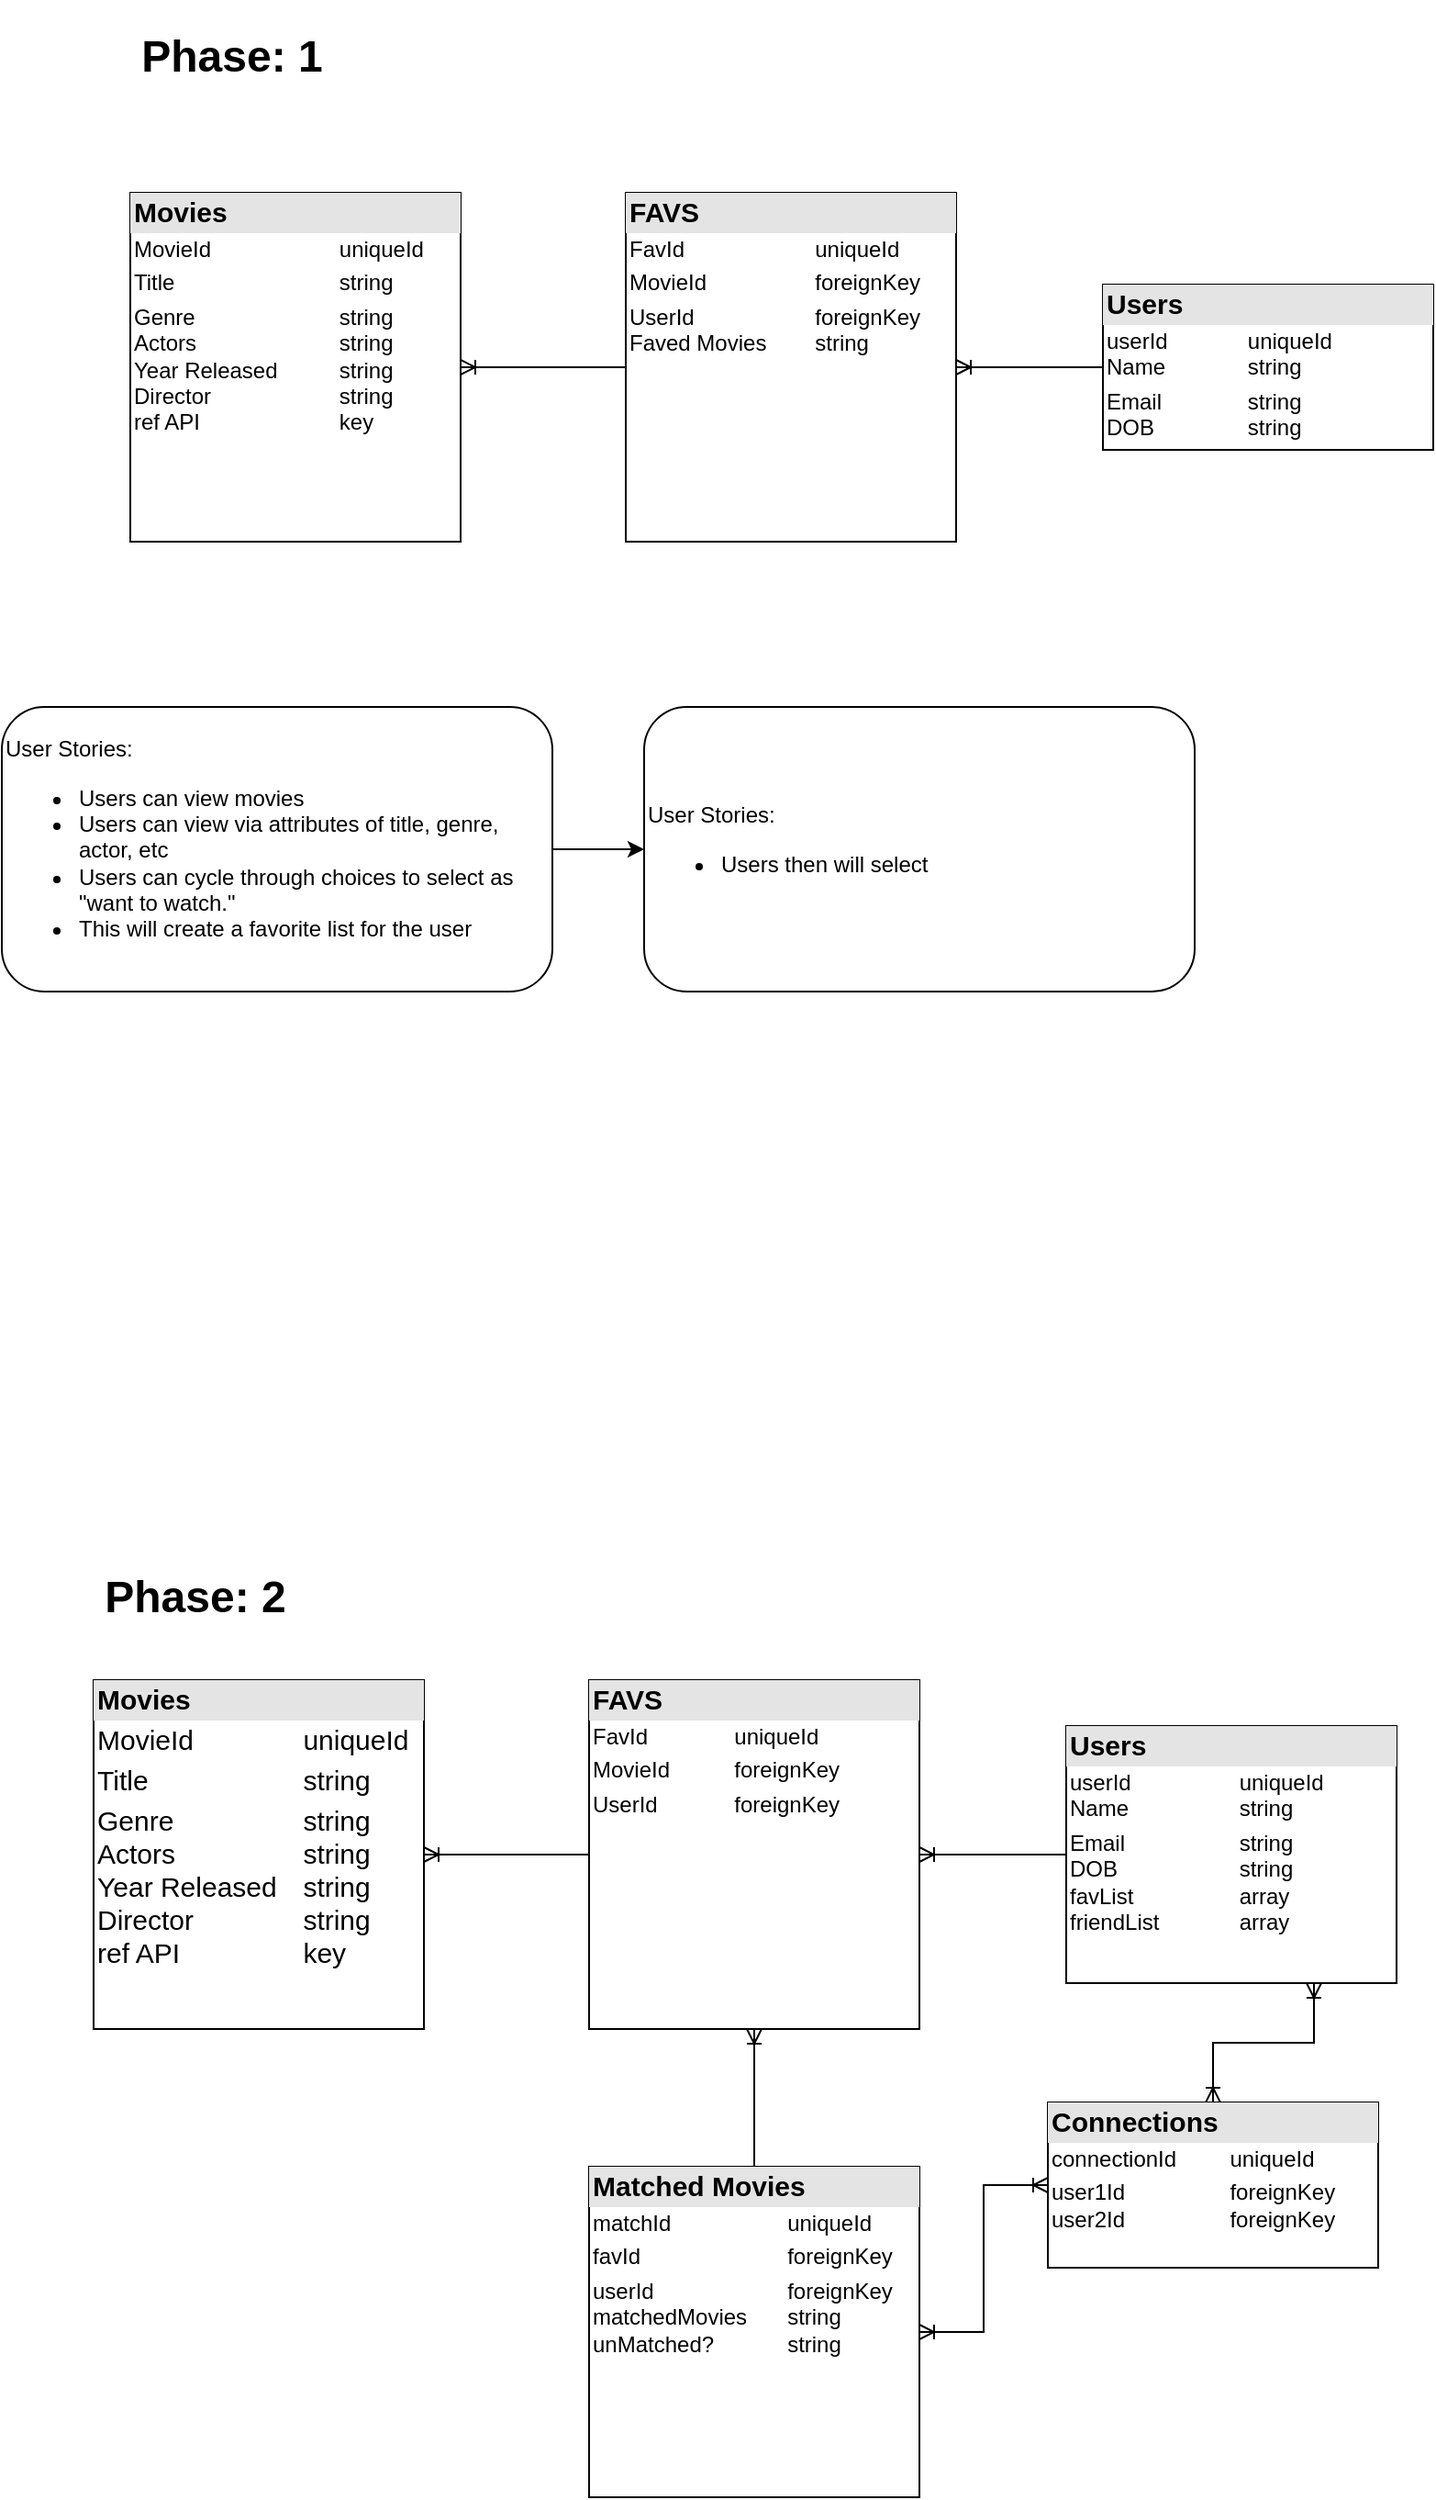 <mxfile version="14.2.9" type="github">
  <diagram name="Page-1" id="9f46799a-70d6-7492-0946-bef42562c5a5">
    <mxGraphModel dx="981" dy="1376" grid="1" gridSize="10" guides="1" tooltips="1" connect="1" arrows="1" fold="1" page="1" pageScale="1" pageWidth="1100" pageHeight="850" background="#ffffff" math="0" shadow="0">
      <root>
        <mxCell id="0" />
        <mxCell id="1" parent="0" />
        <mxCell id="qJOCWNJ0af0QhHKa3J0w-1" value="&lt;h1&gt;Phase: 1&lt;/h1&gt;" style="text;html=1;align=center;verticalAlign=middle;resizable=0;points=[];autosize=1;" vertex="1" parent="1">
          <mxGeometry x="150" y="-839" width="110" height="50" as="geometry" />
        </mxCell>
        <mxCell id="qJOCWNJ0af0QhHKa3J0w-27" value="&lt;h1&gt;Phase: 2&lt;/h1&gt;" style="text;html=1;align=center;verticalAlign=middle;resizable=0;points=[];autosize=1;" vertex="1" parent="1">
          <mxGeometry x="130" width="110" height="50" as="geometry" />
        </mxCell>
        <mxCell id="qJOCWNJ0af0QhHKa3J0w-62" value="&lt;div style=&quot;box-sizing: border-box ; width: 100% ; background: #e4e4e4 ; padding: 2px&quot;&gt;&lt;b&gt;&lt;font style=&quot;font-size: 15px&quot;&gt;Movies&lt;/font&gt;&lt;/b&gt;&lt;/div&gt;&lt;table style=&quot;width: 100% ; font-size: 1em&quot; cellpadding=&quot;2&quot; cellspacing=&quot;0&quot;&gt;&lt;tbody&gt;&lt;tr&gt;&lt;td&gt;MovieId&lt;/td&gt;&lt;td&gt;uniqueId&lt;/td&gt;&lt;/tr&gt;&lt;tr&gt;&lt;td&gt;Title&lt;/td&gt;&lt;td&gt;string&lt;/td&gt;&lt;/tr&gt;&lt;tr&gt;&lt;td&gt;Genre&lt;br&gt;Actors&lt;br&gt;Year Released&lt;br&gt;Director&lt;br&gt;ref API&lt;br&gt;&lt;br&gt;&lt;/td&gt;&lt;td&gt;string&lt;br&gt;string&lt;br&gt;string&lt;br&gt;string&lt;br&gt;key&lt;br&gt;&lt;br&gt;&lt;/td&gt;&lt;/tr&gt;&lt;/tbody&gt;&lt;/table&gt;" style="verticalAlign=top;align=left;overflow=fill;html=1;" vertex="1" parent="1">
          <mxGeometry x="150" y="-740" width="180" height="190" as="geometry" />
        </mxCell>
        <mxCell id="qJOCWNJ0af0QhHKa3J0w-66" style="edgeStyle=orthogonalEdgeStyle;rounded=0;orthogonalLoop=1;jettySize=auto;html=1;entryX=1;entryY=0.5;entryDx=0;entryDy=0;endArrow=ERoneToMany;endFill=0;" edge="1" parent="1" source="qJOCWNJ0af0QhHKa3J0w-63" target="qJOCWNJ0af0QhHKa3J0w-62">
          <mxGeometry relative="1" as="geometry" />
        </mxCell>
        <mxCell id="qJOCWNJ0af0QhHKa3J0w-63" value="&lt;div style=&quot;box-sizing: border-box ; width: 100% ; background: #e4e4e4 ; padding: 2px&quot;&gt;&lt;b&gt;&lt;font style=&quot;font-size: 15px&quot;&gt;FAVS&lt;/font&gt;&lt;/b&gt;&lt;/div&gt;&lt;table style=&quot;width: 100% ; font-size: 1em&quot; cellpadding=&quot;2&quot; cellspacing=&quot;0&quot;&gt;&lt;tbody&gt;&lt;tr&gt;&lt;td&gt;FavId&lt;/td&gt;&lt;td&gt;uniqueId&lt;/td&gt;&lt;/tr&gt;&lt;tr&gt;&lt;td&gt;MovieId&lt;/td&gt;&lt;td&gt;foreignKey&lt;/td&gt;&lt;/tr&gt;&lt;tr&gt;&lt;td&gt;UserId&lt;br&gt;Faved Movies&lt;/td&gt;&lt;td&gt;foreignKey&lt;br&gt;string&lt;/td&gt;&lt;/tr&gt;&lt;/tbody&gt;&lt;/table&gt;" style="verticalAlign=top;align=left;overflow=fill;html=1;" vertex="1" parent="1">
          <mxGeometry x="420" y="-740" width="180" height="190" as="geometry" />
        </mxCell>
        <mxCell id="qJOCWNJ0af0QhHKa3J0w-67" style="edgeStyle=orthogonalEdgeStyle;rounded=0;orthogonalLoop=1;jettySize=auto;html=1;entryX=1;entryY=0.5;entryDx=0;entryDy=0;endArrow=ERoneToMany;endFill=0;" edge="1" parent="1" source="qJOCWNJ0af0QhHKa3J0w-64" target="qJOCWNJ0af0QhHKa3J0w-63">
          <mxGeometry relative="1" as="geometry" />
        </mxCell>
        <mxCell id="qJOCWNJ0af0QhHKa3J0w-64" value="&lt;div style=&quot;box-sizing: border-box ; width: 100% ; background: #e4e4e4 ; padding: 2px&quot;&gt;&lt;b&gt;&lt;font style=&quot;font-size: 15px&quot;&gt;Users&lt;/font&gt;&lt;/b&gt;&lt;/div&gt;&lt;table style=&quot;width: 100% ; font-size: 1em&quot; cellpadding=&quot;2&quot; cellspacing=&quot;0&quot;&gt;&lt;tbody&gt;&lt;tr&gt;&lt;td&gt;userId&lt;br&gt;Name&lt;/td&gt;&lt;td&gt;uniqueId&lt;br&gt;string&lt;/td&gt;&lt;/tr&gt;&lt;tr&gt;&lt;td&gt;Email&lt;br&gt;DOB&lt;br&gt;&lt;br&gt;&lt;/td&gt;&lt;td&gt;string&lt;br&gt;string&lt;br&gt;&lt;br&gt;&lt;/td&gt;&lt;/tr&gt;&lt;tr&gt;&lt;td&gt;&lt;/td&gt;&lt;td&gt;&lt;br&gt;&lt;/td&gt;&lt;/tr&gt;&lt;/tbody&gt;&lt;/table&gt;" style="verticalAlign=top;align=left;overflow=fill;html=1;" vertex="1" parent="1">
          <mxGeometry x="680" y="-690" width="180" height="90" as="geometry" />
        </mxCell>
        <mxCell id="qJOCWNJ0af0QhHKa3J0w-74" value="&lt;div style=&quot;box-sizing: border-box ; width: 100% ; background: rgb(228 , 228 , 228) ; padding: 2px ; font-size: 15px&quot;&gt;&lt;b&gt;&lt;font style=&quot;font-size: 15px&quot;&gt;Movies&lt;/font&gt;&lt;/b&gt;&lt;/div&gt;&lt;table style=&quot;width: 100% ; font-size: 15px&quot; cellpadding=&quot;2&quot; cellspacing=&quot;0&quot;&gt;&lt;tbody&gt;&lt;tr&gt;&lt;td&gt;MovieId&lt;/td&gt;&lt;td&gt;uniqueId&lt;/td&gt;&lt;/tr&gt;&lt;tr&gt;&lt;td&gt;Title&lt;/td&gt;&lt;td&gt;string&lt;/td&gt;&lt;/tr&gt;&lt;tr&gt;&lt;td&gt;Genre&lt;br&gt;Actors&lt;br&gt;Year Released&lt;br&gt;Director&lt;br&gt;ref API&lt;br&gt;&lt;br&gt;&lt;/td&gt;&lt;td&gt;string&lt;br&gt;string&lt;br&gt;string&lt;br&gt;string&lt;br&gt;key&lt;br&gt;&lt;br&gt;&lt;/td&gt;&lt;/tr&gt;&lt;/tbody&gt;&lt;/table&gt;" style="verticalAlign=top;align=left;overflow=fill;html=1;" vertex="1" parent="1">
          <mxGeometry x="130" y="70" width="180" height="190" as="geometry" />
        </mxCell>
        <mxCell id="qJOCWNJ0af0QhHKa3J0w-75" style="edgeStyle=orthogonalEdgeStyle;rounded=0;orthogonalLoop=1;jettySize=auto;html=1;entryX=1;entryY=0.5;entryDx=0;entryDy=0;endArrow=ERoneToMany;endFill=0;" edge="1" source="qJOCWNJ0af0QhHKa3J0w-76" target="qJOCWNJ0af0QhHKa3J0w-74" parent="1">
          <mxGeometry relative="1" as="geometry" />
        </mxCell>
        <mxCell id="qJOCWNJ0af0QhHKa3J0w-76" value="&lt;div style=&quot;box-sizing: border-box ; width: 100% ; background: #e4e4e4 ; padding: 2px&quot;&gt;&lt;b&gt;&lt;font style=&quot;font-size: 15px&quot;&gt;FAVS&lt;/font&gt;&lt;/b&gt;&lt;/div&gt;&lt;table style=&quot;width: 100% ; font-size: 1em&quot; cellpadding=&quot;2&quot; cellspacing=&quot;0&quot;&gt;&lt;tbody&gt;&lt;tr&gt;&lt;td&gt;FavId&lt;/td&gt;&lt;td&gt;uniqueId&lt;/td&gt;&lt;/tr&gt;&lt;tr&gt;&lt;td&gt;MovieId&lt;/td&gt;&lt;td&gt;foreignKey&lt;/td&gt;&lt;/tr&gt;&lt;tr&gt;&lt;td&gt;UserId&lt;br&gt;&lt;br&gt;&lt;/td&gt;&lt;td&gt;foreignKey&lt;br&gt;&lt;br&gt;&lt;/td&gt;&lt;/tr&gt;&lt;/tbody&gt;&lt;/table&gt;" style="verticalAlign=top;align=left;overflow=fill;html=1;" vertex="1" parent="1">
          <mxGeometry x="400" y="70" width="180" height="190" as="geometry" />
        </mxCell>
        <mxCell id="qJOCWNJ0af0QhHKa3J0w-77" style="edgeStyle=orthogonalEdgeStyle;rounded=0;orthogonalLoop=1;jettySize=auto;html=1;entryX=1;entryY=0.5;entryDx=0;entryDy=0;endArrow=ERoneToMany;endFill=0;" edge="1" source="qJOCWNJ0af0QhHKa3J0w-79" target="qJOCWNJ0af0QhHKa3J0w-76" parent="1">
          <mxGeometry relative="1" as="geometry" />
        </mxCell>
        <mxCell id="qJOCWNJ0af0QhHKa3J0w-79" value="&lt;div style=&quot;box-sizing: border-box ; width: 100% ; background: #e4e4e4 ; padding: 2px&quot;&gt;&lt;b&gt;&lt;font style=&quot;font-size: 15px&quot;&gt;Users&lt;/font&gt;&lt;/b&gt;&lt;/div&gt;&lt;table style=&quot;width: 100% ; font-size: 1em&quot; cellpadding=&quot;2&quot; cellspacing=&quot;0&quot;&gt;&lt;tbody&gt;&lt;tr&gt;&lt;td&gt;userId&lt;br&gt;Name&lt;/td&gt;&lt;td&gt;uniqueId&lt;br&gt;string&lt;/td&gt;&lt;/tr&gt;&lt;tr&gt;&lt;td&gt;Email&lt;br&gt;DOB&lt;br&gt;favList&lt;br&gt;friendList&lt;br&gt;&lt;br&gt;&lt;/td&gt;&lt;td&gt;string&lt;br&gt;string&lt;br&gt;array&lt;br&gt;array&lt;br&gt;&lt;br&gt;&lt;/td&gt;&lt;/tr&gt;&lt;tr&gt;&lt;td&gt;&lt;/td&gt;&lt;td&gt;&lt;br&gt;&lt;/td&gt;&lt;/tr&gt;&lt;/tbody&gt;&lt;/table&gt;" style="verticalAlign=top;align=left;overflow=fill;html=1;" vertex="1" parent="1">
          <mxGeometry x="660" y="95" width="180" height="140" as="geometry" />
        </mxCell>
        <mxCell id="qJOCWNJ0af0QhHKa3J0w-80" style="edgeStyle=orthogonalEdgeStyle;rounded=0;orthogonalLoop=1;jettySize=auto;html=1;entryX=0.5;entryY=1;entryDx=0;entryDy=0;endArrow=ERoneToMany;endFill=0;" edge="1" source="qJOCWNJ0af0QhHKa3J0w-81" target="qJOCWNJ0af0QhHKa3J0w-76" parent="1">
          <mxGeometry relative="1" as="geometry" />
        </mxCell>
        <mxCell id="qJOCWNJ0af0QhHKa3J0w-89" style="edgeStyle=orthogonalEdgeStyle;rounded=0;orthogonalLoop=1;jettySize=auto;html=1;entryX=0;entryY=0.5;entryDx=0;entryDy=0;startArrow=none;startFill=0;endArrow=ERoneToMany;endFill=0;strokeColor=none;" edge="1" parent="1" source="qJOCWNJ0af0QhHKa3J0w-81" target="qJOCWNJ0af0QhHKa3J0w-86">
          <mxGeometry relative="1" as="geometry" />
        </mxCell>
        <mxCell id="qJOCWNJ0af0QhHKa3J0w-90" style="edgeStyle=orthogonalEdgeStyle;rounded=0;orthogonalLoop=1;jettySize=auto;html=1;entryX=0;entryY=0.5;entryDx=0;entryDy=0;startArrow=ERoneToMany;startFill=0;endArrow=ERoneToMany;endFill=0;" edge="1" parent="1" source="qJOCWNJ0af0QhHKa3J0w-81" target="qJOCWNJ0af0QhHKa3J0w-86">
          <mxGeometry relative="1" as="geometry" />
        </mxCell>
        <mxCell id="qJOCWNJ0af0QhHKa3J0w-81" value="&lt;div style=&quot;box-sizing: border-box ; width: 100% ; background: #e4e4e4 ; padding: 2px&quot;&gt;&lt;b&gt;&lt;font style=&quot;font-size: 15px&quot;&gt;Matched Movies&lt;/font&gt;&lt;/b&gt;&lt;/div&gt;&lt;table style=&quot;width: 100% ; font-size: 1em&quot; cellpadding=&quot;2&quot; cellspacing=&quot;0&quot;&gt;&lt;tbody&gt;&lt;tr&gt;&lt;td&gt;matchId&lt;/td&gt;&lt;td&gt;uniqueId&lt;/td&gt;&lt;/tr&gt;&lt;tr&gt;&lt;td&gt;favId&lt;/td&gt;&lt;td&gt;foreignKey&lt;/td&gt;&lt;/tr&gt;&lt;tr&gt;&lt;td&gt;userId&lt;br&gt;matchedMovies&lt;br&gt;unMatched?&lt;br&gt;&lt;br&gt;&lt;/td&gt;&lt;td&gt;foreignKey&lt;br&gt;string&lt;br&gt;string&lt;br&gt;&lt;br&gt;&lt;/td&gt;&lt;/tr&gt;&lt;/tbody&gt;&lt;/table&gt;" style="verticalAlign=top;align=left;overflow=fill;html=1;" vertex="1" parent="1">
          <mxGeometry x="400" y="335" width="180" height="180" as="geometry" />
        </mxCell>
        <mxCell id="qJOCWNJ0af0QhHKa3J0w-85" style="edgeStyle=orthogonalEdgeStyle;rounded=0;orthogonalLoop=1;jettySize=auto;html=1;entryX=0;entryY=0.5;entryDx=0;entryDy=0;endArrow=classic;endFill=1;" edge="1" parent="1" source="qJOCWNJ0af0QhHKa3J0w-83" target="qJOCWNJ0af0QhHKa3J0w-84">
          <mxGeometry relative="1" as="geometry" />
        </mxCell>
        <mxCell id="qJOCWNJ0af0QhHKa3J0w-83" value="User Stories:&lt;br&gt;&lt;ul&gt;&lt;li&gt;Users can view movies&lt;/li&gt;&lt;li&gt;Users can view via attributes of title, genre, actor, etc&lt;/li&gt;&lt;li&gt;Users can cycle through choices to select as &quot;want to watch.&quot;&lt;/li&gt;&lt;li&gt;This will create a favorite list for the user&lt;/li&gt;&lt;/ul&gt;" style="rounded=1;whiteSpace=wrap;html=1;align=left;" vertex="1" parent="1">
          <mxGeometry x="80" y="-460" width="300" height="155" as="geometry" />
        </mxCell>
        <mxCell id="qJOCWNJ0af0QhHKa3J0w-84" value="User Stories:&lt;br&gt;&lt;ul&gt;&lt;li&gt;Users then will select&amp;nbsp;&lt;/li&gt;&lt;/ul&gt;" style="rounded=1;whiteSpace=wrap;html=1;align=left;" vertex="1" parent="1">
          <mxGeometry x="430" y="-460" width="300" height="155" as="geometry" />
        </mxCell>
        <mxCell id="qJOCWNJ0af0QhHKa3J0w-87" style="edgeStyle=orthogonalEdgeStyle;rounded=0;orthogonalLoop=1;jettySize=auto;html=1;entryX=0.75;entryY=1;entryDx=0;entryDy=0;endArrow=ERoneToMany;endFill=0;strokeColor=none;startArrow=ERoneToMany;startFill=0;" edge="1" parent="1" source="qJOCWNJ0af0QhHKa3J0w-86" target="qJOCWNJ0af0QhHKa3J0w-79">
          <mxGeometry relative="1" as="geometry" />
        </mxCell>
        <mxCell id="qJOCWNJ0af0QhHKa3J0w-88" style="edgeStyle=orthogonalEdgeStyle;rounded=0;orthogonalLoop=1;jettySize=auto;html=1;entryX=0.75;entryY=1;entryDx=0;entryDy=0;startArrow=ERoneToMany;startFill=0;endArrow=ERoneToMany;endFill=0;" edge="1" parent="1" source="qJOCWNJ0af0QhHKa3J0w-86" target="qJOCWNJ0af0QhHKa3J0w-79">
          <mxGeometry relative="1" as="geometry" />
        </mxCell>
        <mxCell id="qJOCWNJ0af0QhHKa3J0w-86" value="&lt;div style=&quot;box-sizing: border-box ; width: 100% ; background: #e4e4e4 ; padding: 2px&quot;&gt;&lt;span style=&quot;font-size: 15px&quot;&gt;&lt;b&gt;Connections&lt;/b&gt;&lt;/span&gt;&lt;/div&gt;&lt;table style=&quot;width: 100% ; font-size: 1em&quot; cellpadding=&quot;2&quot; cellspacing=&quot;0&quot;&gt;&lt;tbody&gt;&lt;tr&gt;&lt;td&gt;connectionId&lt;/td&gt;&lt;td&gt;uniqueId&lt;/td&gt;&lt;/tr&gt;&lt;tr&gt;&lt;td&gt;user1Id&lt;br&gt;user2Id&lt;/td&gt;&lt;td&gt;foreignKey&lt;br&gt;foreignKey&lt;br&gt;&lt;/td&gt;&lt;/tr&gt;&lt;tr&gt;&lt;td&gt;&lt;/td&gt;&lt;td&gt;&lt;br&gt;&lt;/td&gt;&lt;/tr&gt;&lt;/tbody&gt;&lt;/table&gt;" style="verticalAlign=top;align=left;overflow=fill;html=1;" vertex="1" parent="1">
          <mxGeometry x="650" y="300" width="180" height="90" as="geometry" />
        </mxCell>
      </root>
    </mxGraphModel>
  </diagram>
</mxfile>
